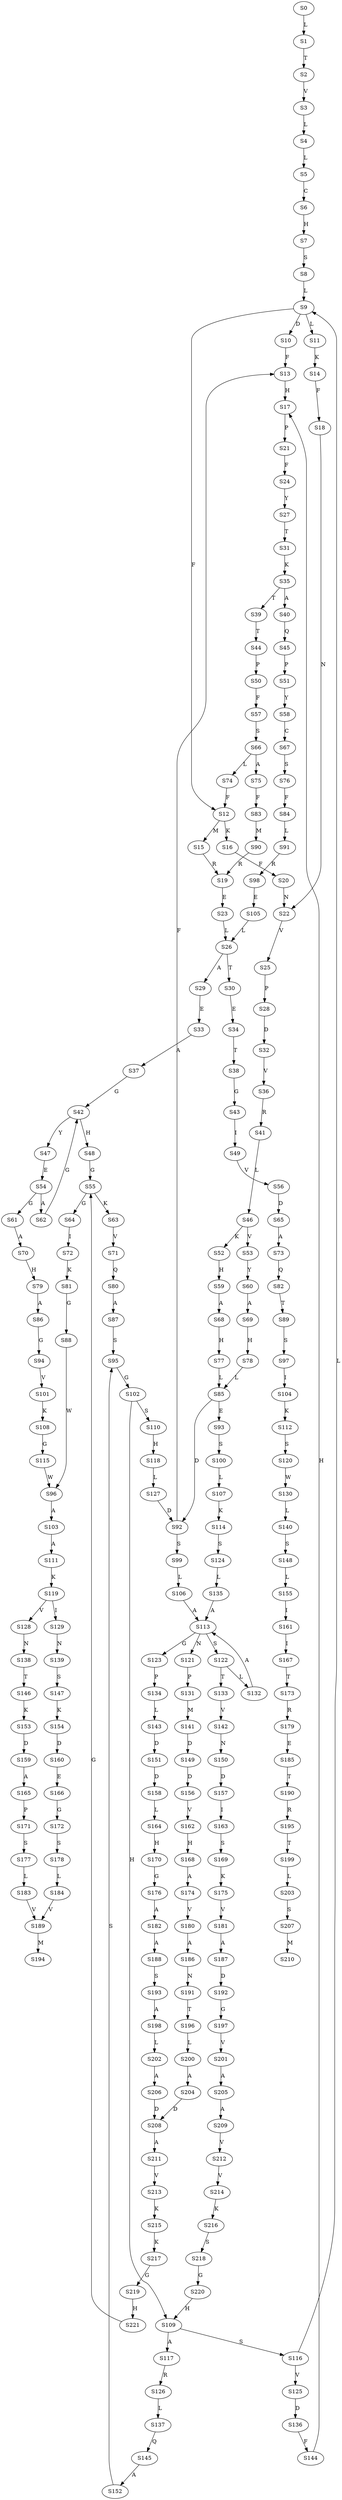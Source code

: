 strict digraph  {
	S0 -> S1 [ label = L ];
	S1 -> S2 [ label = T ];
	S2 -> S3 [ label = V ];
	S3 -> S4 [ label = L ];
	S4 -> S5 [ label = L ];
	S5 -> S6 [ label = C ];
	S6 -> S7 [ label = H ];
	S7 -> S8 [ label = S ];
	S8 -> S9 [ label = L ];
	S9 -> S10 [ label = D ];
	S9 -> S11 [ label = L ];
	S9 -> S12 [ label = F ];
	S10 -> S13 [ label = F ];
	S11 -> S14 [ label = K ];
	S12 -> S15 [ label = M ];
	S12 -> S16 [ label = K ];
	S13 -> S17 [ label = H ];
	S14 -> S18 [ label = F ];
	S15 -> S19 [ label = R ];
	S16 -> S20 [ label = F ];
	S17 -> S21 [ label = P ];
	S18 -> S22 [ label = N ];
	S19 -> S23 [ label = E ];
	S20 -> S22 [ label = N ];
	S21 -> S24 [ label = F ];
	S22 -> S25 [ label = V ];
	S23 -> S26 [ label = L ];
	S24 -> S27 [ label = Y ];
	S25 -> S28 [ label = P ];
	S26 -> S29 [ label = A ];
	S26 -> S30 [ label = T ];
	S27 -> S31 [ label = T ];
	S28 -> S32 [ label = D ];
	S29 -> S33 [ label = E ];
	S30 -> S34 [ label = E ];
	S31 -> S35 [ label = K ];
	S32 -> S36 [ label = V ];
	S33 -> S37 [ label = A ];
	S34 -> S38 [ label = T ];
	S35 -> S39 [ label = T ];
	S35 -> S40 [ label = A ];
	S36 -> S41 [ label = R ];
	S37 -> S42 [ label = G ];
	S38 -> S43 [ label = G ];
	S39 -> S44 [ label = T ];
	S40 -> S45 [ label = Q ];
	S41 -> S46 [ label = L ];
	S42 -> S47 [ label = Y ];
	S42 -> S48 [ label = H ];
	S43 -> S49 [ label = I ];
	S44 -> S50 [ label = P ];
	S45 -> S51 [ label = P ];
	S46 -> S52 [ label = K ];
	S46 -> S53 [ label = V ];
	S47 -> S54 [ label = E ];
	S48 -> S55 [ label = G ];
	S49 -> S56 [ label = V ];
	S50 -> S57 [ label = F ];
	S51 -> S58 [ label = Y ];
	S52 -> S59 [ label = H ];
	S53 -> S60 [ label = Y ];
	S54 -> S61 [ label = G ];
	S54 -> S62 [ label = A ];
	S55 -> S63 [ label = K ];
	S55 -> S64 [ label = G ];
	S56 -> S65 [ label = D ];
	S57 -> S66 [ label = S ];
	S58 -> S67 [ label = C ];
	S59 -> S68 [ label = A ];
	S60 -> S69 [ label = A ];
	S61 -> S70 [ label = A ];
	S62 -> S42 [ label = G ];
	S63 -> S71 [ label = V ];
	S64 -> S72 [ label = I ];
	S65 -> S73 [ label = A ];
	S66 -> S74 [ label = L ];
	S66 -> S75 [ label = A ];
	S67 -> S76 [ label = S ];
	S68 -> S77 [ label = H ];
	S69 -> S78 [ label = H ];
	S70 -> S79 [ label = H ];
	S71 -> S80 [ label = Q ];
	S72 -> S81 [ label = K ];
	S73 -> S82 [ label = Q ];
	S74 -> S12 [ label = F ];
	S75 -> S83 [ label = F ];
	S76 -> S84 [ label = F ];
	S77 -> S85 [ label = L ];
	S78 -> S85 [ label = L ];
	S79 -> S86 [ label = A ];
	S80 -> S87 [ label = A ];
	S81 -> S88 [ label = G ];
	S82 -> S89 [ label = T ];
	S83 -> S90 [ label = M ];
	S84 -> S91 [ label = L ];
	S85 -> S92 [ label = D ];
	S85 -> S93 [ label = E ];
	S86 -> S94 [ label = G ];
	S87 -> S95 [ label = S ];
	S88 -> S96 [ label = W ];
	S89 -> S97 [ label = S ];
	S90 -> S19 [ label = R ];
	S91 -> S98 [ label = R ];
	S92 -> S99 [ label = S ];
	S92 -> S13 [ label = F ];
	S93 -> S100 [ label = S ];
	S94 -> S101 [ label = V ];
	S95 -> S102 [ label = G ];
	S96 -> S103 [ label = A ];
	S97 -> S104 [ label = I ];
	S98 -> S105 [ label = E ];
	S99 -> S106 [ label = L ];
	S100 -> S107 [ label = L ];
	S101 -> S108 [ label = K ];
	S102 -> S109 [ label = H ];
	S102 -> S110 [ label = S ];
	S103 -> S111 [ label = A ];
	S104 -> S112 [ label = K ];
	S105 -> S26 [ label = L ];
	S106 -> S113 [ label = A ];
	S107 -> S114 [ label = K ];
	S108 -> S115 [ label = G ];
	S109 -> S116 [ label = S ];
	S109 -> S117 [ label = A ];
	S110 -> S118 [ label = H ];
	S111 -> S119 [ label = K ];
	S112 -> S120 [ label = S ];
	S113 -> S121 [ label = N ];
	S113 -> S122 [ label = S ];
	S113 -> S123 [ label = G ];
	S114 -> S124 [ label = S ];
	S115 -> S96 [ label = W ];
	S116 -> S9 [ label = L ];
	S116 -> S125 [ label = V ];
	S117 -> S126 [ label = R ];
	S118 -> S127 [ label = L ];
	S119 -> S128 [ label = V ];
	S119 -> S129 [ label = I ];
	S120 -> S130 [ label = W ];
	S121 -> S131 [ label = P ];
	S122 -> S132 [ label = L ];
	S122 -> S133 [ label = T ];
	S123 -> S134 [ label = P ];
	S124 -> S135 [ label = L ];
	S125 -> S136 [ label = D ];
	S126 -> S137 [ label = L ];
	S127 -> S92 [ label = D ];
	S128 -> S138 [ label = N ];
	S129 -> S139 [ label = N ];
	S130 -> S140 [ label = L ];
	S131 -> S141 [ label = M ];
	S132 -> S113 [ label = A ];
	S133 -> S142 [ label = V ];
	S134 -> S143 [ label = L ];
	S135 -> S113 [ label = A ];
	S136 -> S144 [ label = F ];
	S137 -> S145 [ label = Q ];
	S138 -> S146 [ label = T ];
	S139 -> S147 [ label = S ];
	S140 -> S148 [ label = S ];
	S141 -> S149 [ label = D ];
	S142 -> S150 [ label = N ];
	S143 -> S151 [ label = D ];
	S144 -> S17 [ label = H ];
	S145 -> S152 [ label = A ];
	S146 -> S153 [ label = K ];
	S147 -> S154 [ label = K ];
	S148 -> S155 [ label = L ];
	S149 -> S156 [ label = D ];
	S150 -> S157 [ label = D ];
	S151 -> S158 [ label = D ];
	S152 -> S95 [ label = S ];
	S153 -> S159 [ label = D ];
	S154 -> S160 [ label = D ];
	S155 -> S161 [ label = I ];
	S156 -> S162 [ label = V ];
	S157 -> S163 [ label = I ];
	S158 -> S164 [ label = L ];
	S159 -> S165 [ label = A ];
	S160 -> S166 [ label = E ];
	S161 -> S167 [ label = I ];
	S162 -> S168 [ label = H ];
	S163 -> S169 [ label = S ];
	S164 -> S170 [ label = H ];
	S165 -> S171 [ label = P ];
	S166 -> S172 [ label = G ];
	S167 -> S173 [ label = T ];
	S168 -> S174 [ label = A ];
	S169 -> S175 [ label = K ];
	S170 -> S176 [ label = G ];
	S171 -> S177 [ label = S ];
	S172 -> S178 [ label = S ];
	S173 -> S179 [ label = R ];
	S174 -> S180 [ label = V ];
	S175 -> S181 [ label = V ];
	S176 -> S182 [ label = A ];
	S177 -> S183 [ label = L ];
	S178 -> S184 [ label = L ];
	S179 -> S185 [ label = E ];
	S180 -> S186 [ label = A ];
	S181 -> S187 [ label = A ];
	S182 -> S188 [ label = A ];
	S183 -> S189 [ label = V ];
	S184 -> S189 [ label = V ];
	S185 -> S190 [ label = T ];
	S186 -> S191 [ label = N ];
	S187 -> S192 [ label = D ];
	S188 -> S193 [ label = S ];
	S189 -> S194 [ label = M ];
	S190 -> S195 [ label = R ];
	S191 -> S196 [ label = T ];
	S192 -> S197 [ label = G ];
	S193 -> S198 [ label = A ];
	S195 -> S199 [ label = T ];
	S196 -> S200 [ label = L ];
	S197 -> S201 [ label = V ];
	S198 -> S202 [ label = L ];
	S199 -> S203 [ label = L ];
	S200 -> S204 [ label = A ];
	S201 -> S205 [ label = A ];
	S202 -> S206 [ label = A ];
	S203 -> S207 [ label = S ];
	S204 -> S208 [ label = D ];
	S205 -> S209 [ label = A ];
	S206 -> S208 [ label = D ];
	S207 -> S210 [ label = M ];
	S208 -> S211 [ label = A ];
	S209 -> S212 [ label = V ];
	S211 -> S213 [ label = V ];
	S212 -> S214 [ label = V ];
	S213 -> S215 [ label = K ];
	S214 -> S216 [ label = K ];
	S215 -> S217 [ label = K ];
	S216 -> S218 [ label = S ];
	S217 -> S219 [ label = G ];
	S218 -> S220 [ label = G ];
	S219 -> S221 [ label = H ];
	S220 -> S109 [ label = H ];
	S221 -> S55 [ label = G ];
}
